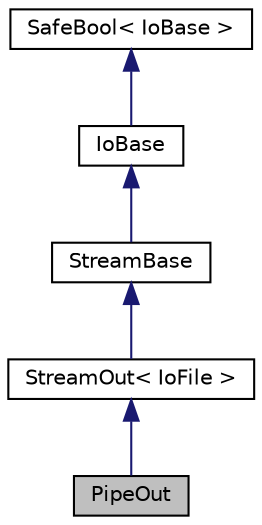 digraph "PipeOut"
{
  edge [fontname="Helvetica",fontsize="10",labelfontname="Helvetica",labelfontsize="10"];
  node [fontname="Helvetica",fontsize="10",shape=record];
  Node1 [label="PipeOut",height=0.2,width=0.4,color="black", fillcolor="grey75", style="filled", fontcolor="black"];
  Node2 -> Node1 [dir="back",color="midnightblue",fontsize="10",style="solid",fontname="Helvetica"];
  Node2 [label="StreamOut\< IoFile \>",height=0.2,width=0.4,color="black", fillcolor="white", style="filled",URL="$classevo_1_1_stream_out.html"];
  Node3 -> Node2 [dir="back",color="midnightblue",fontsize="10",style="solid",fontname="Helvetica"];
  Node3 [label="StreamBase",height=0.2,width=0.4,color="black", fillcolor="white", style="filled",URL="$structevo_1_1_stream_base.html",tooltip="Base text and binary stream interface. "];
  Node4 -> Node3 [dir="back",color="midnightblue",fontsize="10",style="solid",fontname="Helvetica"];
  Node4 [label="IoBase",height=0.2,width=0.4,color="black", fillcolor="white", style="filled",URL="$structevo_1_1_io_base.html",tooltip="Base binary stream interface. "];
  Node5 -> Node4 [dir="back",color="midnightblue",fontsize="10",style="solid",fontname="Helvetica"];
  Node5 [label="SafeBool\< IoBase \>",height=0.2,width=0.4,color="black", fillcolor="white", style="filled",URL="$classevo_1_1_safe_bool.html"];
}
